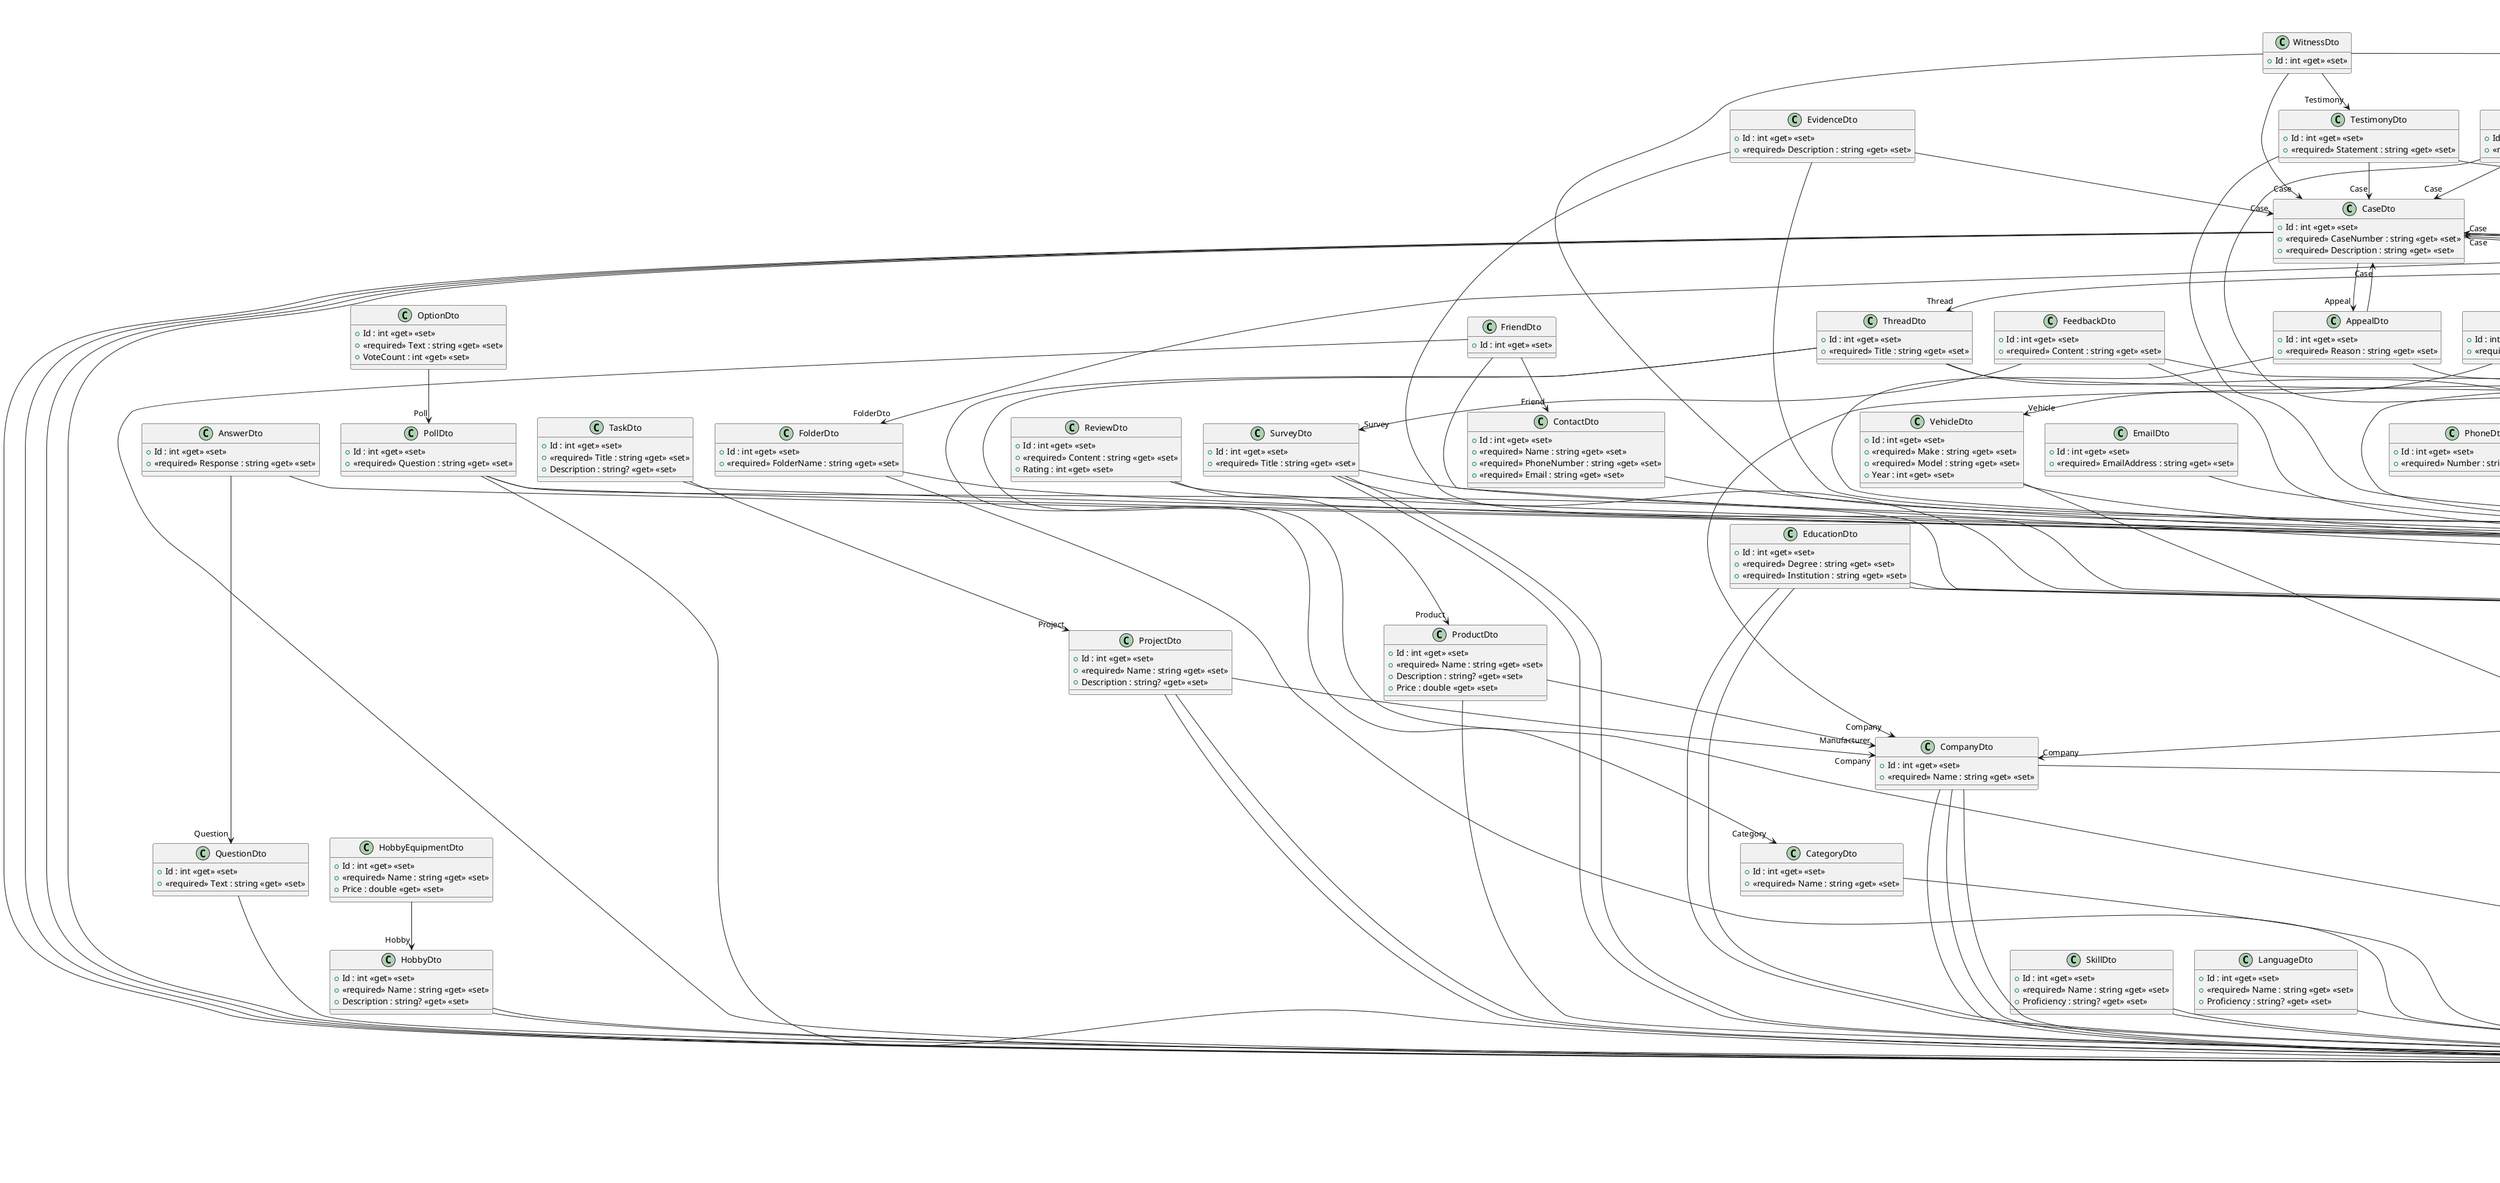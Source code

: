@startuml
class PersonDto {
    + Id : int <<get>> <<set>>
    + <<required>> Name : string <<get>> <<set>>
}
class AddressDto {
    + Id : int <<get>> <<set>>
    + <<required>> Street : string <<get>> <<set>>
    + <<required>> City : string <<get>> <<set>>
    + <<required>> State : string <<get>> <<set>>
    + <<required>> ZipCode : string <<get>> <<set>>
}
class HobbyDto {
    + Id : int <<get>> <<set>>
    + <<required>> Name : string <<get>> <<set>>
    + Description : string? <<get>> <<set>>
}
class JobDto {
    + Id : int <<get>> <<set>>
    + <<required>> Title : string <<get>> <<set>>
    + Description : string? <<get>> <<set>>
    + Salary : double <<get>> <<set>>
}
class CompanyDto {
    + Id : int <<get>> <<set>>
    + <<required>> Name : string <<get>> <<set>>
}
class CountryDto {
    + Id : int <<get>> <<set>>
    + <<required>> Name : string <<get>> <<set>>
    + <<required>> Code : string <<get>> <<set>>
}
class VehicleDto {
    + Id : int <<get>> <<set>>
    + <<required>> Make : string <<get>> <<set>>
    + <<required>> Model : string <<get>> <<set>>
    + Year : int <<get>> <<set>>
}
class PhoneDto {
    + Id : int <<get>> <<set>>
    + <<required>> Number : string <<get>> <<set>>
}
class EmailDto {
    + Id : int <<get>> <<set>>
    + <<required>> EmailAddress : string <<get>> <<set>>
}
class ProjectDto {
    + Id : int <<get>> <<set>>
    + <<required>> Name : string <<get>> <<set>>
    + Description : string? <<get>> <<set>>
}
class TaskDto {
    + Id : int <<get>> <<set>>
    + <<required>> Title : string <<get>> <<set>>
    + Description : string? <<get>> <<set>>
}
class DepartmentDto {
    + Id : int <<get>> <<set>>
    + <<required>> Name : string <<get>> <<set>>
}
class EducationDto {
    + Id : int <<get>> <<set>>
    + <<required>> Degree : string <<get>> <<set>>
    + <<required>> Institution : string <<get>> <<set>>
}
class SkillDto {
    + Id : int <<get>> <<set>>
    + <<required>> Name : string <<get>> <<set>>
    + Proficiency : string? <<get>> <<set>>
}
class CertificationDto {
    + Id : int <<get>> <<set>>
    + <<required>> Name : string <<get>> <<set>>
    + <<required>> Issuer : string <<get>> <<set>>
}
class LanguageDto {
    + Id : int <<get>> <<set>>
    + <<required>> Name : string <<get>> <<set>>
    + Proficiency : string? <<get>> <<set>>
}
class ExperienceDto {
    + Id : int <<get>> <<set>>
    + <<required>> Title : string <<get>> <<set>>
    + <<required>> Company : string <<get>> <<set>>
}
class MeetingDto {
    + Id : int <<get>> <<set>>
    + <<required>> Title : string <<get>> <<set>>
}
class CalendarDto {
    + Id : int <<get>> <<set>>
}
class EventDto {
    + Id : int <<get>> <<set>>
    + <<required>> Name : string <<get>> <<set>>
}
class ReviewDto {
    + Id : int <<get>> <<set>>
    + <<required>> Content : string <<get>> <<set>>
    + Rating : int <<get>> <<set>>
}
class ProductDto {
    + Id : int <<get>> <<set>>
    + <<required>> Name : string <<get>> <<set>>
    + Description : string? <<get>> <<set>>
    + Price : double <<get>> <<set>>
}
class OrderDto {
    + Id : int <<get>> <<set>>
    + TotalAmount : double <<get>> <<set>>
}
class InvoiceDto {
    + Id : int <<get>> <<set>>
    + Amount : double <<get>> <<set>>
}
class PaymentDto {
    + Id : int <<get>> <<set>>
    + Amount : double <<get>> <<set>>
}
class BankAccountDto {
    + Id : int <<get>> <<set>>
    + <<required>> AccountNumber : string <<get>> <<set>>
    + Balance : double <<get>> <<set>>
}
class TransactionDto {
    + Id : int <<get>> <<set>>
    + Amount : double <<get>> <<set>>
}
class InsuranceDto {
    + Id : int <<get>> <<set>>
    + <<required>> PolicyNumber : string <<get>> <<set>>
    + <<required>> Provider : string <<get>> <<set>>
    + CoverageAmount : double <<get>> <<set>>
}
class PolicyDto {
    + Id : int <<get>> <<set>>
    + <<required>> PolicyName : string <<get>> <<set>>
    + CoverageAmount : double <<get>> <<set>>
}
class ServiceRecordDto {
    + Id : int <<get>> <<set>>
    + <<required>> Description : string <<get>> <<set>>
}
class HobbyEquipmentDto {
    + Id : int <<get>> <<set>>
    + <<required>> Name : string <<get>> <<set>>
    + Price : double <<get>> <<set>>
}
class FriendDto {
    + Id : int <<get>> <<set>>
}
class SubscriptionDto {
    + Id : int <<get>> <<set>>
    + <<required>> ServiceName : string <<get>> <<set>>
}
class BusinessDto {
    + Id : int <<get>> <<set>>
    + <<required>> Name : string <<get>> <<set>>
}
class ContactDto {
    + Id : int <<get>> <<set>>
    + <<required>> Name : string <<get>> <<set>>
    + <<required>> PhoneNumber : string <<get>> <<set>>
    + <<required>> Email : string <<get>> <<set>>
}
class MessageDto {
    + Id : int <<get>> <<set>>
    + <<required>> Content : string <<get>> <<set>>
}
class AppointmentDto {
    + Id : int <<get>> <<set>>
    + <<required>> Description : string <<get>> <<set>>
}
class FileDto {
    + Id : int <<get>> <<set>>
    + <<required>> FileName : string <<get>> <<set>>
    + <<required>> FilePath : string <<get>> <<set>>
}
class FolderDto {
    + Id : int <<get>> <<set>>
    + <<required>> FolderName : string <<get>> <<set>>
}
class DocumentDto {
    + Id : int <<get>> <<set>>
    + <<required>> DocumentName : string <<get>> <<set>>
    + <<required>> DocumentPath : string <<get>> <<set>>
}
class NoteDto {
    + Id : int <<get>> <<set>>
    + <<required>> Content : string <<get>> <<set>>
}
class ReminderDto {
    + Id : int <<get>> <<set>>
    + <<required>> Message : string <<get>> <<set>>
}
class GoalDto {
    + Id : int <<get>> <<set>>
    + <<required>> Description : string <<get>> <<set>>
}
class HabitDto {
    + Id : int <<get>> <<set>>
    + <<required>> HabitName : string <<get>> <<set>>
}
class RoutineDto {
    + Id : int <<get>> <<set>>
    + <<required>> RoutineName : string <<get>> <<set>>
}
class TravelPlanDto {
    + Id : int <<get>> <<set>>
    + <<required>> Destination : string <<get>> <<set>>
}
class AccommodationDto {
    + Id : int <<get>> <<set>>
    + <<required>> HotelName : string <<get>> <<set>>
}
class PassportDto {
    + Id : int <<get>> <<set>>
    + <<required>> PassportNumber : string <<get>> <<set>>
}
class VisaDto {
    + Id : int <<get>> <<set>>
    + <<required>> VisaType : string <<get>> <<set>>
}
class EventRegistrationDto {
    + Id : int <<get>> <<set>>
}
class WorkshopDto {
    + Id : int <<get>> <<set>>
    + <<required>> WorkshopName : string <<get>> <<set>>
}
class SessionDto {
    + Id : int <<get>> <<set>>
    + <<required>> SessionName : string <<get>> <<set>>
}
class FeedbackDto {
    + Id : int <<get>> <<set>>
    + <<required>> Content : string <<get>> <<set>>
}
class SurveyDto {
    + Id : int <<get>> <<set>>
    + <<required>> Title : string <<get>> <<set>>
}
class QuestionDto {
    + Id : int <<get>> <<set>>
    + <<required>> Text : string <<get>> <<set>>
}
class AnswerDto {
    + Id : int <<get>> <<set>>
    + <<required>> Response : string <<get>> <<set>>
}
class PollDto {
    + Id : int <<get>> <<set>>
    + <<required>> Question : string <<get>> <<set>>
}
class OptionDto {
    + Id : int <<get>> <<set>>
    + <<required>> Text : string <<get>> <<set>>
    + VoteCount : int <<get>> <<set>>
}
class ArticleDto {
    + Id : int <<get>> <<set>>
    + <<required>> Title : string <<get>> <<set>>
    + <<required>> Content : string <<get>> <<set>>
}
class CommentDto {
    + Id : int <<get>> <<set>>
    + <<required>> Content : string <<get>> <<set>>
}
class TagDto {
    + Id : int <<get>> <<set>>
    + <<required>> Name : string <<get>> <<set>>
}
class ForumDto {
    + Id : int <<get>> <<set>>
    + <<required>> Title : string <<get>> <<set>>
}
class ThreadDto {
    + Id : int <<get>> <<set>>
    + <<required>> Title : string <<get>> <<set>>
}
class CategoryDto {
    + Id : int <<get>> <<set>>
    + <<required>> Name : string <<get>> <<set>>
}
class PostDto {
    + Id : int <<get>> <<set>>
    + <<required>> Content : string <<get>> <<set>>
}
class NotificationDto {
    + Id : int <<get>> <<set>>
    + <<required>> Message : string <<get>> <<set>>
}
class ActivityLogDto {
    + Id : int <<get>> <<set>>
    + <<required>> Activity : string <<get>> <<set>>
}
class AchievementDto {
    + Id : int <<get>> <<set>>
    + <<required>> Name : string <<get>> <<set>>
}
class RewardDto {
    + Id : int <<get>> <<set>>
    + <<required>> Description : string <<get>> <<set>>
}
class FineDto {
    + Id : int <<get>> <<set>>
    + <<required>> Reason : string <<get>> <<set>>
    + Amount : double <<get>> <<set>>
}
class ComplaintDto {
    + Id : int <<get>> <<set>>
    + <<required>> Description : string <<get>> <<set>>
}
class ReportDto {
    + Id : int <<get>> <<set>>
    + <<required>> Title : string <<get>> <<set>>
    + Summary : string? <<get>> <<set>>
}
class CaseDto {
    + Id : int <<get>> <<set>>
    + <<required>> CaseNumber : string <<get>> <<set>>
    + <<required>> Description : string <<get>> <<set>>
}
class EvidenceDto {
    + Id : int <<get>> <<set>>
    + <<required>> Description : string <<get>> <<set>>
}
class WitnessDto {
    + Id : int <<get>> <<set>>
}
class TestimonyDto {
    + Id : int <<get>> <<set>>
    + <<required>> Statement : string <<get>> <<set>>
}
class JurorDto {
    + Id : int <<get>> <<set>>
    + <<required>> Verdict : string <<get>> <<set>>
}
class SentenceDto {
    + Id : int <<get>> <<set>>
    + <<required>> Description : string <<get>> <<set>>
}
class AppealDto {
    + Id : int <<get>> <<set>>
    + <<required>> Reason : string <<get>> <<set>>
}
class SettlementDto {
    + Id : int <<get>> <<set>>
    + <<required>> Terms : string <<get>> <<set>>
}
class MedicalRecordDto {
    + Id : int <<get>> <<set>>
    + <<required>> Description : string <<get>> <<set>>
}
class DoctorDto {
    + Id : int <<get>> <<set>>
    + <<required>> Name : string <<get>> <<set>>
}
class HospitalDto {
    + Id : int <<get>> <<set>>
    + <<required>> Name : string <<get>> <<set>>
}
class PatientDto {
    + Id : int <<get>> <<set>>
    + <<required>> Name : string <<get>> <<set>>
}
class PrescriptionDto {
    + Id : int <<get>> <<set>>
    + <<required>> Medication : string <<get>> <<set>>
}
class InsuranceClaimDto {
    + Id : int <<get>> <<set>>
    + <<required>> ClaimNumber : string <<get>> <<set>>
}
class BenefitDto {
    + Id : int <<get>> <<set>>
    + <<required>> Description : string <<get>> <<set>>
}
class EnrollmentDto {
    + Id : int <<get>> <<set>>
    + <<required>> Course : string <<get>> <<set>>
}
class SchoolDto {
    + Id : int <<get>> <<set>>
    + <<required>> Name : string <<get>> <<set>>
}
class CourseDto {
    + Id : int <<get>> <<set>>
    + <<required>> Name : string <<get>> <<set>>
}
class TranscriptDto {
    + Id : int <<get>> <<set>>
    + <<required>> Description : string <<get>> <<set>>
}
class "List`1"<T> {
}
PersonDto --> "BirthDate" DateTime
PersonDto --> "Address" AddressDto
PersonDto --> "Hobbies<HobbyDto>" "List`1"
PersonDto --> "Job" JobDto
PersonDto --> "Calendar" CalendarDto
PersonDto --> "Phones<PhoneDto>" "List`1"
PersonDto --> "Emails<EmailDto>" "List`1"
PersonDto --> "Vehicles<VehicleDto>" "List`1"
PersonDto --> "Friends<FriendDto>" "List`1"
PersonDto --> "Subscriptions<SubscriptionDto>" "List`1"
PersonDto --> "Meetings<MeetingDto>" "List`1"
PersonDto --> "Payments<PaymentDto>" "List`1"
PersonDto --> "BankAccounts<BankAccountDto>" "List`1"
PersonDto --> "Insurances<InsuranceDto>" "List`1"
PersonDto --> "TravelPlans<TravelPlanDto>" "List`1"
PersonDto --> "Education<EducationDto>" "List`1"
PersonDto --> "Cases<CaseDto>" "List`1"
AddressDto --> "Country" CountryDto
AddressDto --> "Residents<PersonDto>" "List`1"
AddressDto --> "Businesses<BusinessDto>" "List`1"
HobbyDto --> "Participants<PersonDto>" "List`1"
HobbyDto --> "Equipments<HobbyEquipmentDto>" "List`1"
JobDto --> "Company" CompanyDto
JobDto --> "Employees<PersonDto>" "List`1"
JobDto --> "Departments<DepartmentDto>" "List`1"
CompanyDto --> "Address" AddressDto
CompanyDto --> "Jobs<JobDto>" "List`1"
CompanyDto --> "Employees<PersonDto>" "List`1"
CompanyDto --> "Projects<ProjectDto>" "List`1"
CountryDto --> "Addresses<AddressDto>" "List`1"
CountryDto --> "Schools<SchoolDto>" "List`1"
CountryDto --> "Hospitals<HospitalDto>" "List`1"
CountryDto --> "Citizens<PersonDto>" "List`1"
VehicleDto --> "Owner" PersonDto
VehicleDto --> "ServiceRecords<ServiceRecordDto>" "List`1"
PhoneDto --> "Owner" PersonDto
EmailDto --> "Owner" PersonDto
ProjectDto --> "TeamMembers<PersonDto>" "List`1"
ProjectDto --> "Company" CompanyDto
ProjectDto --> "Tasks<TaskDto>" "List`1"
TaskDto --> "AssignedTo" PersonDto
TaskDto --> "Project" ProjectDto
DepartmentDto --> "Company" CompanyDto
DepartmentDto --> "Jobs<JobDto>" "List`1"
DepartmentDto --> "Employees<PersonDto>" "List`1"
DepartmentDto --> "InternalForum" ForumDto
EducationDto --> "StartDate" DateTime
EducationDto --> "EndDate" DateTime
EducationDto --> "Skills<SkillDto>" "List`1"
EducationDto --> "Languages<LanguageDto>" "List`1"
SkillDto --> "Certifications<CertificationDto>" "List`1"
SkillDto --> "Experience<ExperienceDto>" "List`1"
CertificationDto --> "DateIssued" DateTime
CertificationDto --> "DateExpiry" DateTime
CertificationDto --> "Person" PersonDto
LanguageDto --> "People<PersonDto>" "List`1"
ExperienceDto --> "StartDate" DateTime
ExperienceDto --> "EndDate" DateTime
ExperienceDto --> "Person" PersonDto
MeetingDto --> "StartTime" DateTime
MeetingDto --> "EndTime" DateTime
MeetingDto --> "Participants<PersonDto>" "List`1"
MeetingDto --> "Location" AddressDto
MeetingDto --> "Appointment" AppointmentDto
CalendarDto --> "Owner" PersonDto
CalendarDto --> "Meetings<MeetingDto>" "List`1"
CalendarDto --> "Events<EventDto>" "List`1"
EventDto --> "Date" DateTime
EventDto --> "Attendees<PersonDto>" "List`1"
EventDto --> "Location" AddressDto
EventDto --> "Registration" EventRegistrationDto
ReviewDto --> "Reviewer" PersonDto
ReviewDto --> "Product" ProductDto
ProductDto --> "Manufacturer" CompanyDto
ProductDto --> "Reviews<ReviewDto>" "List`1"
OrderDto --> "OrderDate" DateTime
OrderDto --> "Customer" PersonDto
OrderDto --> "Products<ProductDto>" "List`1"
OrderDto --> "Invoice" InvoiceDto
InvoiceDto --> "InvoiceDate" DateTime
InvoiceDto --> "Order" OrderDto
InvoiceDto --> "DueDate" DateTime
PaymentDto --> "PaymentDate" DateTime
PaymentDto --> "Invoice" InvoiceDto
PaymentDto --> "Payer" PersonDto
BankAccountDto --> "Owner" PersonDto
BankAccountDto --> "Transactions<TransactionDto>" "List`1"
TransactionDto --> "Date" DateTime
TransactionDto --> "FromAccount" BankAccountDto
TransactionDto --> "ToAccount" BankAccountDto
InsuranceDto --> "Insured" PersonDto
InsuranceDto --> "Policy" PolicyDto
PolicyDto --> "PolicyHolder" PersonDto
PolicyDto --> "StartDate" DateTime
PolicyDto --> "EndDate" DateTime
PolicyDto --> "Insurances<InsuranceDto>" "List`1"
ServiceRecordDto --> "ServiceDate" DateTime
ServiceRecordDto --> "Vehicle" VehicleDto
HobbyEquipmentDto --> "Hobby" HobbyDto
FriendDto --> "Friend" ContactDto
FriendDto --> "FriendshipDate" DateTime
FriendDto --> "Messages<MessageDto>" "List`1"
SubscriptionDto --> "StartDate" DateTime
SubscriptionDto --> "EndDate" DateTime
SubscriptionDto --> "Subscriber" PersonDto
BusinessDto --> "Location" AddressDto
BusinessDto --> "Products<ProductDto>" "List`1"
BusinessDto --> "Employees<PersonDto>" "List`1"
ContactDto --> "Owner" PersonDto
MessageDto --> "Sender" PersonDto
MessageDto --> "Recipient" PersonDto
MessageDto --> "Timestamp" DateTime
AppointmentDto --> "AppointmentDate" DateTime
AppointmentDto --> "Person" PersonDto
FileDto --> "FolderDto" FolderDto
FileDto --> "Document" DocumentDto
FolderDto --> "Files<FileDto>" "List`1"
FolderDto --> "Owner" PersonDto
DocumentDto --> "Note" NoteDto
NoteDto --> "CreatedAt" DateTime
NoteDto --> "Author" PersonDto
ReminderDto --> "RemindAt" DateTime
ReminderDto --> "Person" PersonDto
GoalDto --> "TargetDate" DateTime
GoalDto --> "Reminder" ReminderDto
HabitDto --> "Goal" GoalDto
HabitDto --> "StartDate" DateTime
HabitDto --> "EndDate" DateTime
HabitDto --> "RoutineDto" RoutineDto
RoutineDto --> "Person" PersonDto
RoutineDto --> "Habits<HabitDto>" "List`1"
TravelPlanDto --> "Traveler" PersonDto
TravelPlanDto --> "StartDate" DateTime
TravelPlanDto --> "EndDate" DateTime
TravelPlanDto --> "Accommodations<AccommodationDto>" "List`1"
TravelPlanDto --> "PassportDto" PassportDto
TravelPlanDto --> "TravelHabits<HabitDto>" "List`1"
AccommodationDto --> "Location" AddressDto
AccommodationDto --> "CheckInDate" DateTime
AccommodationDto --> "CheckOutDate" DateTime
AccommodationDto --> "Guest" PersonDto
PassportDto --> "Holder" PersonDto
PassportDto --> "IssueDate" DateTime
PassportDto --> "ExpiryDate" DateTime
PassportDto --> "Visa" VisaDto
VisaDto --> "IssuedBy" CountryDto
VisaDto --> "Holder" PersonDto
VisaDto --> "IssueDate" DateTime
VisaDto --> "ExpiryDate" DateTime
EventRegistrationDto --> "Event" EventDto
EventRegistrationDto --> "Participant" PersonDto
EventRegistrationDto --> "RegistrationDate" DateTime
EventRegistrationDto --> "Workshop" WorkshopDto
WorkshopDto --> "Date" DateTime
WorkshopDto --> "Location" AddressDto
WorkshopDto --> "Session<SessionDto>" "List`1"
SessionDto --> "StartTime" DateTime
SessionDto --> "EndTime" DateTime
SessionDto --> "Workshop" WorkshopDto
SessionDto --> "Feedback<FeedbackDto>" "List`1"
FeedbackDto --> "Date" DateTime
FeedbackDto --> "Author" PersonDto
FeedbackDto --> "Survey" SurveyDto
SurveyDto --> "CreatedDate" DateTime
SurveyDto --> "Creator" PersonDto
SurveyDto --> "Questions<QuestionDto>" "List`1"
SurveyDto --> "Polls<PollDto>" "List`1"
QuestionDto --> "Answers<AnswerDto>" "List`1"
AnswerDto --> "Question" QuestionDto
AnswerDto --> "Respondent" PersonDto
PollDto --> "CreatedDate" DateTime
PollDto --> "Options<OptionDto>" "List`1"
PollDto --> "Creator" PersonDto
OptionDto --> "Poll" PollDto
ArticleDto --> "Author" PersonDto
ArticleDto --> "PublishedDate" DateTime
ArticleDto --> "Comments<CommentDto>" "List`1"
CommentDto --> "Date" DateTime
CommentDto --> "Author" PersonDto
CommentDto --> "Article" ArticleDto
CommentDto --> "Tags<TagDto>" "List`1"
TagDto --> "Articles<ArticleDto>" "List`1"
ForumDto --> "Threads<ThreadDto>" "List`1"
ForumDto --> "ActivityLog" ActivityLogDto
ThreadDto --> "Forum" ForumDto
ThreadDto --> "Creator" PersonDto
ThreadDto --> "Category" CategoryDto
ThreadDto --> "Posts<PostDto>" "List`1"
CategoryDto --> "Articles<ArticleDto>" "List`1"
PostDto --> "Date" DateTime
PostDto --> "Thread" ThreadDto
PostDto --> "Author" PersonDto
PostDto --> "Achievement" AchievementDto
NotificationDto --> "Date" DateTime
NotificationDto --> "Recipient" PersonDto
ActivityLogDto --> "Date" DateTime
ActivityLogDto --> "Notifications<NotificationDto>" "List`1"
AchievementDto --> "DateAchieved" DateTime
AchievementDto --> "Person" PersonDto
RewardDto --> "Date" DateTime
RewardDto --> "Person" PersonDto
FineDto --> "Date" DateTime
FineDto --> "Person" PersonDto
ComplaintDto --> "Date" DateTime
ComplaintDto --> "Complainant" PersonDto
ReportDto --> "Complaint" ComplaintDto
ReportDto --> "Date" DateTime
ReportDto --> "Author" PersonDto
ReportDto --> "Reward" RewardDto
CaseDto --> "Report" ReportDto
CaseDto --> "DateOpened" DateTime
CaseDto --> "DateClosed" DateTime
CaseDto --> "Evidence<EvidenceDto>" "List`1"
CaseDto --> "Witnesses<WitnessDto>" "List`1"
CaseDto --> "Juror<JurorDto>" "List`1"
CaseDto --> "Sentence" SentenceDto
CaseDto --> "Appeal" AppealDto
CaseDto --> "Files<FileDto>" "List`1"
EvidenceDto --> "Date" DateTime
EvidenceDto --> "Case" CaseDto
EvidenceDto --> "CollectedBy" PersonDto
WitnessDto --> "Person" PersonDto
WitnessDto --> "Case" CaseDto
WitnessDto --> "Testimony" TestimonyDto
WitnessDto --> "Date" DateTime
TestimonyDto --> "Witness" PersonDto
TestimonyDto --> "Case" CaseDto
TestimonyDto --> "Date" DateTime
JurorDto --> "Person" PersonDto
JurorDto --> "Case" CaseDto
JurorDto --> "Date" DateTime
SentenceDto --> "Date" DateTime
SentenceDto --> "Case" CaseDto
SentenceDto --> "Settlement" SettlementDto
SentenceDto --> "Fine" FineDto
AppealDto --> "Date" DateTime
AppealDto --> "Case" CaseDto
AppealDto --> "Appellant" PersonDto
SettlementDto --> "Date" DateTime
SettlementDto --> "Case" CaseDto
SettlementDto --> "SettlingParty" PersonDto
MedicalRecordDto --> "Date" DateTime
MedicalRecordDto --> "Patient" PersonDto
MedicalRecordDto --> "Doctor" DoctorDto
MedicalRecordDto --> "Prescriptions<PrescriptionDto>" "List`1"
MedicalRecordDto --> "InsuranceClaim" InsuranceClaimDto
MedicalRecordDto --> "Benefit" BenefitDto
DoctorDto --> "Hospital" HospitalDto
HospitalDto --> "Address" AddressDto
HospitalDto --> "Doctors<DoctorDto>" "List`1"
HospitalDto --> "Patients<PatientDto>" "List`1"
PatientDto --> "Hospital" HospitalDto
PatientDto --> "MedicalRecords<MedicalRecordDto>" "List`1"
PrescriptionDto --> "Date" DateTime
PrescriptionDto --> "Doctor" DoctorDto
PrescriptionDto --> "Patient" PersonDto
InsuranceClaimDto --> "Date" DateTime
InsuranceClaimDto --> "Claimant" PersonDto
InsuranceClaimDto --> "Insurance" InsuranceDto
BenefitDto --> "Beneficiary" PersonDto
BenefitDto --> "Insurance" InsuranceDto
EnrollmentDto --> "Date" DateTime
EnrollmentDto --> "Student" PersonDto
EnrollmentDto --> "School" SchoolDto
SchoolDto --> "Address" AddressDto
SchoolDto --> "Enrollments<EnrollmentDto>" "List`1"
SchoolDto --> "Courses<CourseDto>" "List`1"
CourseDto --> "School" SchoolDto
CourseDto --> "Transcript" TranscriptDto
CourseDto --> "Enrollments<EnrollmentDto>" "List`1"
TranscriptDto --> "Date" DateTime
TranscriptDto --> "Student" PersonDto
TranscriptDto --> "School" SchoolDto
@enduml
